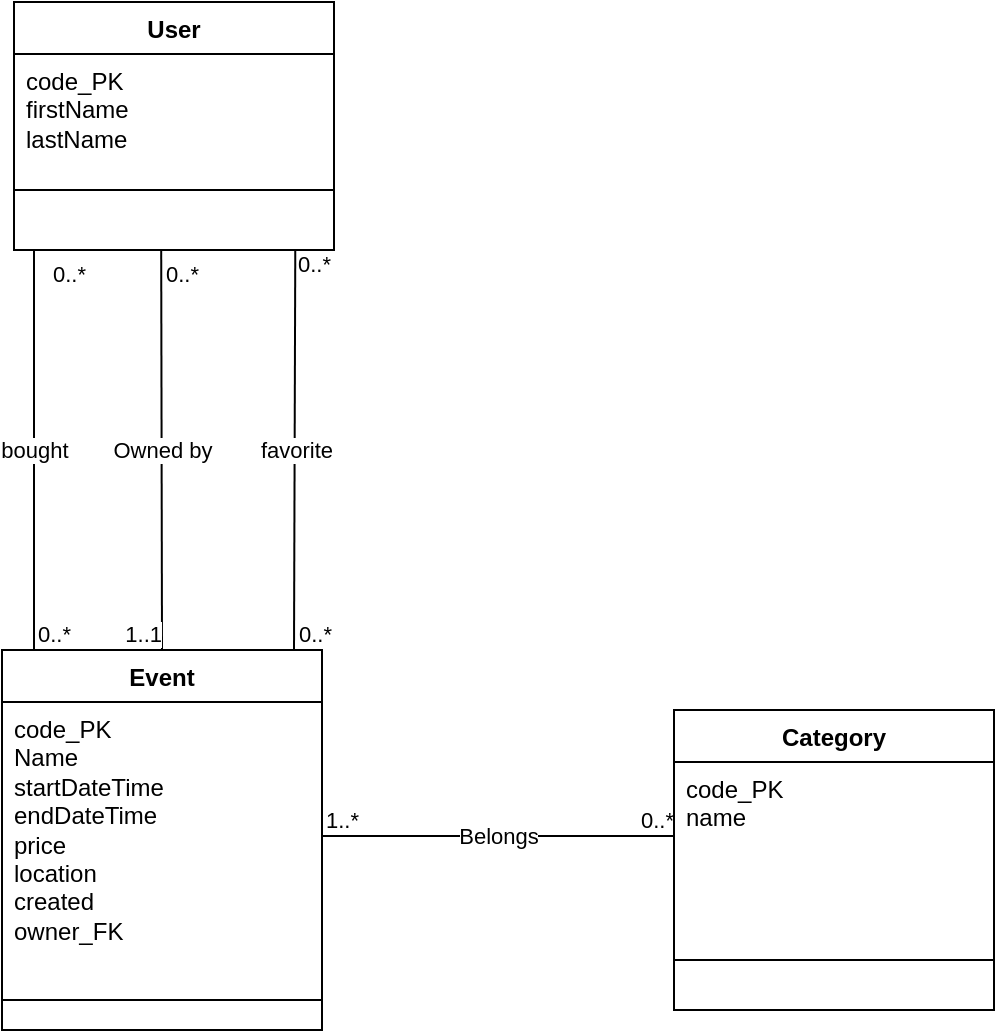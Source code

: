 <mxfile version="23.1.5" type="device">
  <diagram name="Page-1" id="jl3CzzmvpTeOEnS6Bplf">
    <mxGraphModel dx="574" dy="1503" grid="1" gridSize="10" guides="1" tooltips="1" connect="1" arrows="1" fold="1" page="1" pageScale="1" pageWidth="827" pageHeight="1169" math="0" shadow="0">
      <root>
        <mxCell id="0" />
        <mxCell id="1" parent="0" />
        <mxCell id="fRYXM2MYs-a5rZCeraSU-1" value="" style="endArrow=none;html=1;rounded=0;endFill=0;entryX=0;entryY=0.5;entryDx=0;entryDy=0;exitX=1;exitY=0.5;exitDx=0;exitDy=0;" parent="1" source="fRYXM2MYs-a5rZCeraSU-6" target="fRYXM2MYs-a5rZCeraSU-11" edge="1">
          <mxGeometry relative="1" as="geometry">
            <mxPoint x="150" y="90" as="sourcePoint" />
            <mxPoint x="310" y="90" as="targetPoint" />
          </mxGeometry>
        </mxCell>
        <mxCell id="fRYXM2MYs-a5rZCeraSU-2" value="Belongs" style="edgeLabel;resizable=0;html=1;;align=center;verticalAlign=middle;" parent="fRYXM2MYs-a5rZCeraSU-1" connectable="0" vertex="1">
          <mxGeometry relative="1" as="geometry" />
        </mxCell>
        <mxCell id="fRYXM2MYs-a5rZCeraSU-3" value="1..*" style="edgeLabel;resizable=0;html=1;;align=left;verticalAlign=bottom;" parent="fRYXM2MYs-a5rZCeraSU-1" connectable="0" vertex="1">
          <mxGeometry x="-1" relative="1" as="geometry" />
        </mxCell>
        <mxCell id="fRYXM2MYs-a5rZCeraSU-4" value="0..*" style="edgeLabel;resizable=0;html=1;;align=right;verticalAlign=bottom;" parent="fRYXM2MYs-a5rZCeraSU-1" connectable="0" vertex="1">
          <mxGeometry x="1" relative="1" as="geometry" />
        </mxCell>
        <mxCell id="fRYXM2MYs-a5rZCeraSU-5" value="Event" style="swimlane;fontStyle=1;align=center;verticalAlign=top;childLayout=stackLayout;horizontal=1;startSize=26;horizontalStack=0;resizeParent=1;resizeParentMax=0;resizeLast=0;collapsible=1;marginBottom=0;whiteSpace=wrap;html=1;" parent="1" vertex="1">
          <mxGeometry x="254" y="200" width="160" height="190" as="geometry" />
        </mxCell>
        <mxCell id="fRYXM2MYs-a5rZCeraSU-6" value="code_PK&lt;div&gt;Name&lt;/div&gt;&lt;div&gt;startDateTime&lt;/div&gt;&lt;div&gt;endDateTime&lt;/div&gt;&lt;div&gt;price&lt;/div&gt;&lt;div&gt;location&lt;/div&gt;&lt;div&gt;created&lt;/div&gt;&lt;div&gt;owner_FK&lt;/div&gt;" style="text;strokeColor=none;fillColor=none;align=left;verticalAlign=top;spacingLeft=4;spacingRight=4;overflow=hidden;rotatable=0;points=[[0,0.5],[1,0.5]];portConstraint=eastwest;whiteSpace=wrap;html=1;" parent="fRYXM2MYs-a5rZCeraSU-5" vertex="1">
          <mxGeometry y="26" width="160" height="134" as="geometry" />
        </mxCell>
        <mxCell id="fRYXM2MYs-a5rZCeraSU-7" value="" style="line;strokeWidth=1;fillColor=none;align=left;verticalAlign=middle;spacingTop=-1;spacingLeft=3;spacingRight=3;rotatable=0;labelPosition=right;points=[];portConstraint=eastwest;strokeColor=inherit;" parent="fRYXM2MYs-a5rZCeraSU-5" vertex="1">
          <mxGeometry y="160" width="160" height="30" as="geometry" />
        </mxCell>
        <mxCell id="fRYXM2MYs-a5rZCeraSU-10" value="Category" style="swimlane;fontStyle=1;align=center;verticalAlign=top;childLayout=stackLayout;horizontal=1;startSize=26;horizontalStack=0;resizeParent=1;resizeParentMax=0;resizeLast=0;collapsible=1;marginBottom=0;whiteSpace=wrap;html=1;" parent="1" vertex="1">
          <mxGeometry x="590" y="230" width="160" height="150" as="geometry" />
        </mxCell>
        <mxCell id="fRYXM2MYs-a5rZCeraSU-11" value="code_PK&lt;br&gt;name&lt;div&gt;&lt;br/&gt;&lt;/div&gt;" style="text;strokeColor=none;fillColor=none;align=left;verticalAlign=top;spacingLeft=4;spacingRight=4;overflow=hidden;rotatable=0;points=[[0,0.5],[1,0.5]];portConstraint=eastwest;whiteSpace=wrap;html=1;" parent="fRYXM2MYs-a5rZCeraSU-10" vertex="1">
          <mxGeometry y="26" width="160" height="74" as="geometry" />
        </mxCell>
        <mxCell id="fRYXM2MYs-a5rZCeraSU-12" value="" style="line;strokeWidth=1;fillColor=none;align=left;verticalAlign=middle;spacingTop=-1;spacingLeft=3;spacingRight=3;rotatable=0;labelPosition=right;points=[];portConstraint=eastwest;strokeColor=inherit;" parent="fRYXM2MYs-a5rZCeraSU-10" vertex="1">
          <mxGeometry y="100" width="160" height="50" as="geometry" />
        </mxCell>
        <mxCell id="fRYXM2MYs-a5rZCeraSU-15" value="&lt;div&gt;User&lt;/div&gt;" style="swimlane;fontStyle=1;align=center;verticalAlign=top;childLayout=stackLayout;horizontal=1;startSize=26;horizontalStack=0;resizeParent=1;resizeParentMax=0;resizeLast=0;collapsible=1;marginBottom=0;whiteSpace=wrap;html=1;" parent="1" vertex="1">
          <mxGeometry x="260" y="-124" width="160" height="124" as="geometry" />
        </mxCell>
        <mxCell id="fRYXM2MYs-a5rZCeraSU-16" value="code_PK&lt;br&gt;firstName&lt;br&gt;lastName" style="text;strokeColor=none;fillColor=none;align=left;verticalAlign=top;spacingLeft=4;spacingRight=4;overflow=hidden;rotatable=0;points=[[0,0.5],[1,0.5]];portConstraint=eastwest;whiteSpace=wrap;html=1;" parent="fRYXM2MYs-a5rZCeraSU-15" vertex="1">
          <mxGeometry y="26" width="160" height="64" as="geometry" />
        </mxCell>
        <mxCell id="fRYXM2MYs-a5rZCeraSU-17" value="" style="line;strokeWidth=1;fillColor=none;align=left;verticalAlign=middle;spacingTop=-1;spacingLeft=3;spacingRight=3;rotatable=0;labelPosition=right;points=[];portConstraint=eastwest;strokeColor=inherit;" parent="fRYXM2MYs-a5rZCeraSU-15" vertex="1">
          <mxGeometry y="90" width="160" height="8" as="geometry" />
        </mxCell>
        <mxCell id="fRYXM2MYs-a5rZCeraSU-18" value="&lt;div&gt;&lt;br/&gt;&lt;/div&gt;" style="text;strokeColor=none;fillColor=none;align=left;verticalAlign=top;spacingLeft=4;spacingRight=4;overflow=hidden;rotatable=0;points=[[0,0.5],[1,0.5]];portConstraint=eastwest;whiteSpace=wrap;html=1;" parent="fRYXM2MYs-a5rZCeraSU-15" vertex="1">
          <mxGeometry y="98" width="160" height="26" as="geometry" />
        </mxCell>
        <mxCell id="fRYXM2MYs-a5rZCeraSU-19" value="" style="endArrow=none;html=1;rounded=0;exitX=0.754;exitY=1.008;exitDx=0;exitDy=0;exitPerimeter=0;endFill=0;" parent="1" edge="1">
          <mxGeometry relative="1" as="geometry">
            <mxPoint x="400.64" y="0.208" as="sourcePoint" />
            <mxPoint x="400" y="200" as="targetPoint" />
          </mxGeometry>
        </mxCell>
        <mxCell id="fRYXM2MYs-a5rZCeraSU-20" value="favorite" style="edgeLabel;resizable=0;html=1;;align=center;verticalAlign=middle;" parent="fRYXM2MYs-a5rZCeraSU-19" connectable="0" vertex="1">
          <mxGeometry relative="1" as="geometry" />
        </mxCell>
        <mxCell id="fRYXM2MYs-a5rZCeraSU-21" value="0..*" style="edgeLabel;resizable=0;html=1;;align=left;verticalAlign=bottom;" parent="fRYXM2MYs-a5rZCeraSU-19" connectable="0" vertex="1">
          <mxGeometry x="-1" relative="1" as="geometry">
            <mxPoint x="-1" y="15" as="offset" />
          </mxGeometry>
        </mxCell>
        <mxCell id="fRYXM2MYs-a5rZCeraSU-22" value="0..*" style="edgeLabel;resizable=0;html=1;;align=right;verticalAlign=bottom;" parent="fRYXM2MYs-a5rZCeraSU-19" connectable="0" vertex="1">
          <mxGeometry x="1" relative="1" as="geometry">
            <mxPoint x="20" as="offset" />
          </mxGeometry>
        </mxCell>
        <mxCell id="673J2XlmiZ8_q5iHB396-1" value="" style="endArrow=none;html=1;rounded=0;endFill=0;exitX=0.5;exitY=0;exitDx=0;exitDy=0;" edge="1" parent="1">
          <mxGeometry relative="1" as="geometry">
            <mxPoint x="270" y="200" as="sourcePoint" />
            <mxPoint x="270" as="targetPoint" />
          </mxGeometry>
        </mxCell>
        <mxCell id="673J2XlmiZ8_q5iHB396-2" value="bought" style="edgeLabel;resizable=0;html=1;;align=center;verticalAlign=middle;" connectable="0" vertex="1" parent="673J2XlmiZ8_q5iHB396-1">
          <mxGeometry relative="1" as="geometry" />
        </mxCell>
        <mxCell id="673J2XlmiZ8_q5iHB396-3" value="0..*" style="edgeLabel;resizable=0;html=1;;align=left;verticalAlign=bottom;" connectable="0" vertex="1" parent="673J2XlmiZ8_q5iHB396-1">
          <mxGeometry x="-1" relative="1" as="geometry" />
        </mxCell>
        <mxCell id="673J2XlmiZ8_q5iHB396-4" value="0..*" style="edgeLabel;resizable=0;html=1;;align=right;verticalAlign=bottom;" connectable="0" vertex="1" parent="673J2XlmiZ8_q5iHB396-1">
          <mxGeometry x="1" relative="1" as="geometry">
            <mxPoint x="26" y="20" as="offset" />
          </mxGeometry>
        </mxCell>
        <mxCell id="673J2XlmiZ8_q5iHB396-5" value="" style="endArrow=none;html=1;rounded=0;endFill=0;exitX=0.46;exitY=1.008;exitDx=0;exitDy=0;exitPerimeter=0;entryX=0.5;entryY=0;entryDx=0;entryDy=0;" edge="1" parent="1" source="fRYXM2MYs-a5rZCeraSU-18" target="fRYXM2MYs-a5rZCeraSU-5">
          <mxGeometry relative="1" as="geometry">
            <mxPoint x="470" y="40" as="sourcePoint" />
            <mxPoint x="630" y="40" as="targetPoint" />
          </mxGeometry>
        </mxCell>
        <mxCell id="673J2XlmiZ8_q5iHB396-6" value="Owned by" style="edgeLabel;resizable=0;html=1;;align=center;verticalAlign=middle;" connectable="0" vertex="1" parent="673J2XlmiZ8_q5iHB396-5">
          <mxGeometry relative="1" as="geometry" />
        </mxCell>
        <mxCell id="673J2XlmiZ8_q5iHB396-7" value="0..*" style="edgeLabel;resizable=0;html=1;;align=left;verticalAlign=bottom;" connectable="0" vertex="1" parent="673J2XlmiZ8_q5iHB396-5">
          <mxGeometry x="-1" relative="1" as="geometry">
            <mxPoint y="20" as="offset" />
          </mxGeometry>
        </mxCell>
        <mxCell id="673J2XlmiZ8_q5iHB396-8" value="1..1" style="edgeLabel;resizable=0;html=1;;align=right;verticalAlign=bottom;" connectable="0" vertex="1" parent="673J2XlmiZ8_q5iHB396-5">
          <mxGeometry x="1" relative="1" as="geometry" />
        </mxCell>
      </root>
    </mxGraphModel>
  </diagram>
</mxfile>
